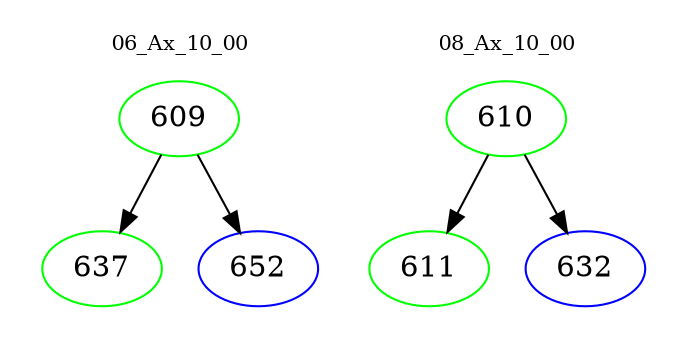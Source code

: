 digraph{
subgraph cluster_0 {
color = white
label = "06_Ax_10_00";
fontsize=10;
T0_609 [label="609", color="green"]
T0_609 -> T0_637 [color="black"]
T0_637 [label="637", color="green"]
T0_609 -> T0_652 [color="black"]
T0_652 [label="652", color="blue"]
}
subgraph cluster_1 {
color = white
label = "08_Ax_10_00";
fontsize=10;
T1_610 [label="610", color="green"]
T1_610 -> T1_611 [color="black"]
T1_611 [label="611", color="green"]
T1_610 -> T1_632 [color="black"]
T1_632 [label="632", color="blue"]
}
}
